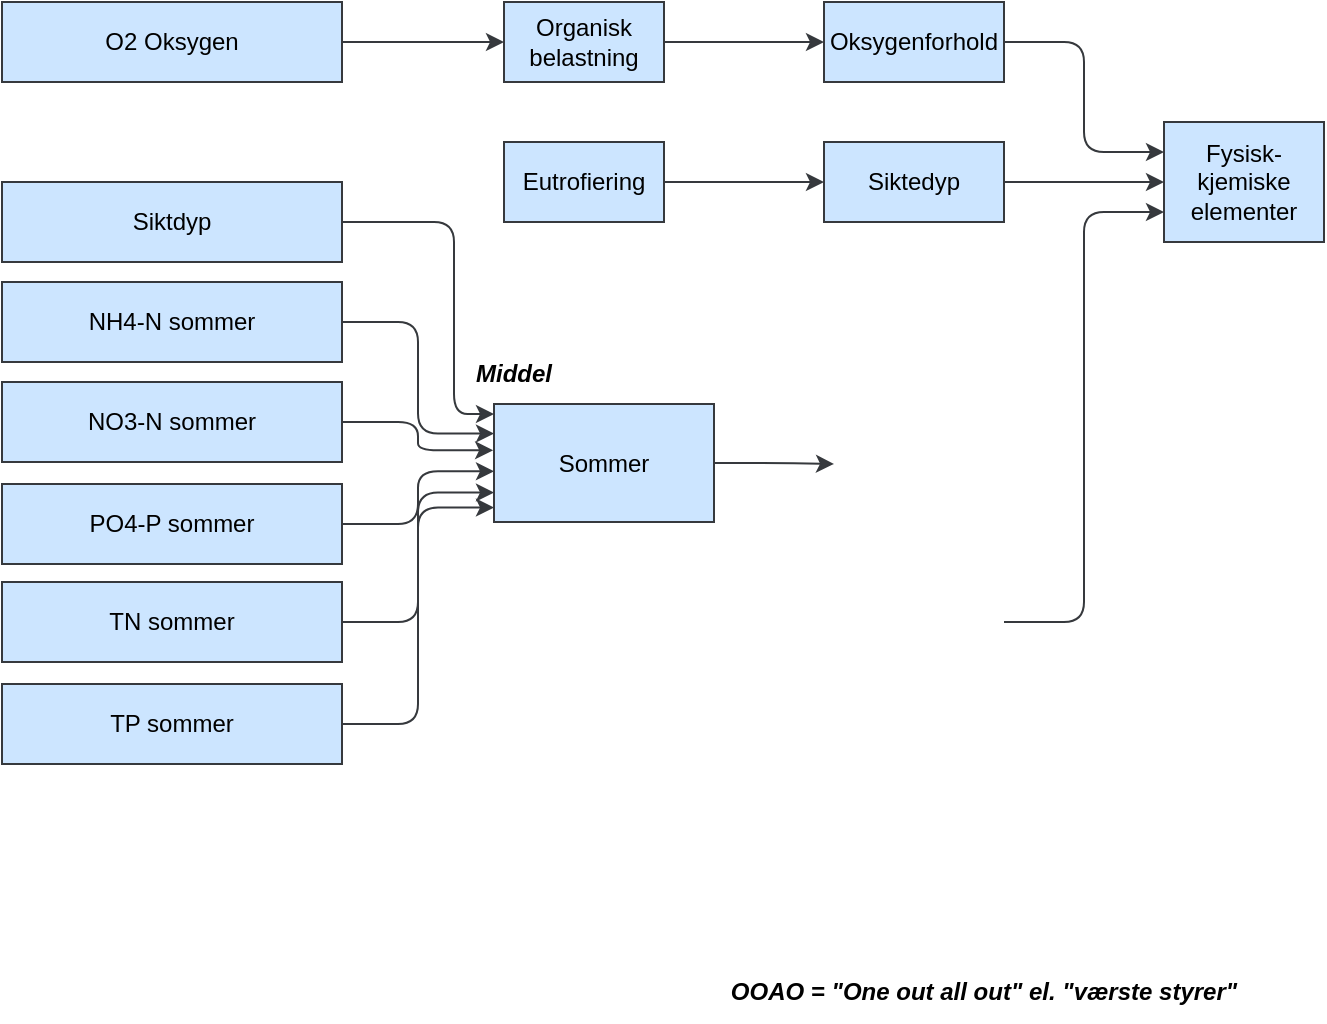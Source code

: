 <mxfile version="28.2.5">
  <diagram name="Page-1" id="hKgmJlj2i8ptv6tC-m2v">
    <mxGraphModel dx="1188" dy="743" grid="1" gridSize="10" guides="1" tooltips="1" connect="1" arrows="1" fold="1" page="1" pageScale="1" pageWidth="827" pageHeight="1169" background="light-dark(#FFFFFF,#FFFFFF)" math="0" shadow="0" adaptiveColors="simple">
      <root>
        <mxCell id="0" />
        <mxCell id="1" parent="0" />
        <mxCell id="y_GRqJ1ZzVfy5zHWJSPP-23" value="Oksygenforhold" style="whiteSpace=wrap;html=1;labelBackgroundColor=none;fillColor=#cce5ff;strokeColor=#36393d;fontColor=#000000;" parent="1" vertex="1">
          <mxGeometry x="445" y="99" width="90" height="40" as="geometry" />
        </mxCell>
        <mxCell id="y_GRqJ1ZzVfy5zHWJSPP-24" value="" style="edgeStyle=elbowEdgeStyle;elbow=horizontal;html=1;rounded=1;curved=0;sourcePerimeterSpacing=0;targetPerimeterSpacing=0;startSize=6;endSize=6;entryX=0;entryY=0.25;entryDx=0;entryDy=0;labelBackgroundColor=none;fontColor=#000000;fillColor=#cce5ff;strokeColor=#36393d;" parent="1" source="y_GRqJ1ZzVfy5zHWJSPP-23" target="y_GRqJ1ZzVfy5zHWJSPP-25" edge="1">
          <mxGeometry relative="1" as="geometry" />
        </mxCell>
        <mxCell id="y_GRqJ1ZzVfy5zHWJSPP-25" value="Fysisk-kjemiske elementer" style="whiteSpace=wrap;html=1;labelBackgroundColor=none;fillColor=#cce5ff;strokeColor=#36393d;fontColor=#000000;" parent="1" vertex="1">
          <mxGeometry x="615" y="159" width="80" height="60" as="geometry" />
        </mxCell>
        <mxCell id="y_GRqJ1ZzVfy5zHWJSPP-26" value="Siktedyp" style="whiteSpace=wrap;html=1;labelBackgroundColor=none;fillColor=#cce5ff;strokeColor=#36393d;fontColor=#000000;" parent="1" vertex="1">
          <mxGeometry x="445" y="169" width="90" height="40" as="geometry" />
        </mxCell>
        <mxCell id="y_GRqJ1ZzVfy5zHWJSPP-27" value="" style="edgeStyle=elbowEdgeStyle;elbow=horizontal;html=1;rounded=1;curved=0;sourcePerimeterSpacing=0;targetPerimeterSpacing=0;startSize=6;endSize=6;entryX=0;entryY=0.5;entryDx=0;entryDy=0;labelBackgroundColor=none;fontColor=#000000;fillColor=#cce5ff;strokeColor=#36393d;" parent="1" source="y_GRqJ1ZzVfy5zHWJSPP-26" target="y_GRqJ1ZzVfy5zHWJSPP-25" edge="1">
          <mxGeometry relative="1" as="geometry">
            <mxPoint x="645" y="259" as="targetPoint" />
          </mxGeometry>
        </mxCell>
        <mxCell id="y_GRqJ1ZzVfy5zHWJSPP-29" value="" style="edgeStyle=elbowEdgeStyle;elbow=horizontal;html=1;rounded=1;curved=0;sourcePerimeterSpacing=0;targetPerimeterSpacing=0;startSize=6;endSize=6;entryX=0;entryY=0.75;entryDx=0;entryDy=0;labelBackgroundColor=none;fontColor=#000000;fillColor=#cce5ff;strokeColor=#36393d;" parent="1" target="y_GRqJ1ZzVfy5zHWJSPP-25" edge="1">
          <mxGeometry relative="1" as="geometry">
            <mxPoint x="645" y="259" as="targetPoint" />
            <mxPoint x="535" y="409" as="sourcePoint" />
          </mxGeometry>
        </mxCell>
        <mxCell id="y_GRqJ1ZzVfy5zHWJSPP-30" value="Sommer" style="whiteSpace=wrap;html=1;labelBackgroundColor=none;fillColor=#cce5ff;strokeColor=#36393d;fontColor=#000000;" parent="1" vertex="1">
          <mxGeometry x="280" y="300" width="110" height="59" as="geometry" />
        </mxCell>
        <mxCell id="y_GRqJ1ZzVfy5zHWJSPP-31" value="" style="edgeStyle=elbowEdgeStyle;elbow=horizontal;html=1;rounded=1;curved=0;sourcePerimeterSpacing=0;targetPerimeterSpacing=0;startSize=6;endSize=6;labelBackgroundColor=none;fontColor=#000000;fillColor=#cce5ff;strokeColor=#36393d;" parent="1" source="y_GRqJ1ZzVfy5zHWJSPP-30" edge="1">
          <mxGeometry relative="1" as="geometry">
            <mxPoint x="450" y="330" as="targetPoint" />
          </mxGeometry>
        </mxCell>
        <mxCell id="y_GRqJ1ZzVfy5zHWJSPP-32" value="NH4-N sommer" style="whiteSpace=wrap;html=1;labelBackgroundColor=none;fillColor=#cce5ff;strokeColor=#36393d;fontColor=#000000;" parent="1" vertex="1">
          <mxGeometry x="34" y="239" width="170" height="40" as="geometry" />
        </mxCell>
        <mxCell id="y_GRqJ1ZzVfy5zHWJSPP-33" value="" style="edgeStyle=elbowEdgeStyle;elbow=horizontal;html=1;rounded=1;curved=0;sourcePerimeterSpacing=0;targetPerimeterSpacing=0;startSize=6;endSize=6;labelBackgroundColor=none;fontColor=#000000;fillColor=#cce5ff;strokeColor=#36393d;entryX=0;entryY=0.25;entryDx=0;entryDy=0;" parent="1" source="y_GRqJ1ZzVfy5zHWJSPP-32" target="y_GRqJ1ZzVfy5zHWJSPP-30" edge="1">
          <mxGeometry relative="1" as="geometry">
            <mxPoint x="250" y="280" as="targetPoint" />
          </mxGeometry>
        </mxCell>
        <mxCell id="y_GRqJ1ZzVfy5zHWJSPP-34" value="Eutrofiering" style="whiteSpace=wrap;html=1;labelBackgroundColor=none;fillColor=#cce5ff;strokeColor=#36393d;fontColor=#000000;" parent="1" vertex="1">
          <mxGeometry x="285" y="169" width="80" height="40" as="geometry" />
        </mxCell>
        <mxCell id="y_GRqJ1ZzVfy5zHWJSPP-35" value="" style="edgeStyle=elbowEdgeStyle;elbow=horizontal;html=1;rounded=1;curved=0;sourcePerimeterSpacing=0;targetPerimeterSpacing=0;startSize=6;endSize=6;entryX=0;entryY=0.5;entryDx=0;entryDy=0;labelBackgroundColor=none;fontColor=#000000;fillColor=#cce5ff;strokeColor=#36393d;" parent="1" source="y_GRqJ1ZzVfy5zHWJSPP-34" target="y_GRqJ1ZzVfy5zHWJSPP-26" edge="1">
          <mxGeometry relative="1" as="geometry">
            <mxPoint x="405" y="139" as="targetPoint" />
          </mxGeometry>
        </mxCell>
        <mxCell id="y_GRqJ1ZzVfy5zHWJSPP-36" value="Siktdyp" style="whiteSpace=wrap;html=1;labelBackgroundColor=none;fillColor=#cce5ff;strokeColor=#36393d;fontColor=#000000;" parent="1" vertex="1">
          <mxGeometry x="34" y="189" width="170" height="40" as="geometry" />
        </mxCell>
        <mxCell id="y_GRqJ1ZzVfy5zHWJSPP-37" value="" style="edgeStyle=elbowEdgeStyle;elbow=horizontal;html=1;rounded=1;curved=0;sourcePerimeterSpacing=0;targetPerimeterSpacing=0;startSize=6;endSize=6;entryX=0;entryY=0.085;entryDx=0;entryDy=0;labelBackgroundColor=none;fontColor=#000000;fillColor=#cce5ff;strokeColor=#36393d;entryPerimeter=0;" parent="1" source="y_GRqJ1ZzVfy5zHWJSPP-36" target="y_GRqJ1ZzVfy5zHWJSPP-30" edge="1">
          <mxGeometry relative="1" as="geometry">
            <mxPoint x="245" y="249" as="targetPoint" />
            <Array as="points">
              <mxPoint x="260" y="250" />
            </Array>
          </mxGeometry>
        </mxCell>
        <mxCell id="y_GRqJ1ZzVfy5zHWJSPP-38" value="Organisk belastning" style="whiteSpace=wrap;html=1;labelBackgroundColor=none;fillColor=#cce5ff;strokeColor=#36393d;fontColor=#000000;" parent="1" vertex="1">
          <mxGeometry x="285" y="99" width="80" height="40" as="geometry" />
        </mxCell>
        <mxCell id="y_GRqJ1ZzVfy5zHWJSPP-39" value="" style="edgeStyle=elbowEdgeStyle;elbow=horizontal;html=1;rounded=1;curved=0;sourcePerimeterSpacing=0;targetPerimeterSpacing=0;startSize=6;endSize=6;entryX=0;entryY=0.5;entryDx=0;entryDy=0;labelBackgroundColor=none;fontColor=#000000;fillColor=#cce5ff;strokeColor=#36393d;" parent="1" source="y_GRqJ1ZzVfy5zHWJSPP-38" target="y_GRqJ1ZzVfy5zHWJSPP-23" edge="1">
          <mxGeometry relative="1" as="geometry">
            <mxPoint x="435" y="59" as="targetPoint" />
          </mxGeometry>
        </mxCell>
        <mxCell id="y_GRqJ1ZzVfy5zHWJSPP-40" value="O2 Oksygen" style="whiteSpace=wrap;html=1;labelBackgroundColor=none;fillColor=#cce5ff;strokeColor=#36393d;fontColor=#000000;" parent="1" vertex="1">
          <mxGeometry x="34" y="99" width="170" height="40" as="geometry" />
        </mxCell>
        <mxCell id="y_GRqJ1ZzVfy5zHWJSPP-41" value="" style="edgeStyle=elbowEdgeStyle;elbow=horizontal;html=1;rounded=1;curved=0;sourcePerimeterSpacing=0;targetPerimeterSpacing=0;startSize=6;endSize=6;entryX=0;entryY=0.5;entryDx=0;entryDy=0;labelBackgroundColor=none;fontColor=#000000;fillColor=#cce5ff;strokeColor=#36393d;" parent="1" source="y_GRqJ1ZzVfy5zHWJSPP-40" target="y_GRqJ1ZzVfy5zHWJSPP-38" edge="1">
          <mxGeometry relative="1" as="geometry">
            <mxPoint x="245" y="179" as="targetPoint" />
          </mxGeometry>
        </mxCell>
        <mxCell id="y_GRqJ1ZzVfy5zHWJSPP-42" value="NO3-N sommer" style="whiteSpace=wrap;html=1;labelBackgroundColor=none;fillColor=#cce5ff;strokeColor=#36393d;fontColor=#000000;" parent="1" vertex="1">
          <mxGeometry x="34" y="289" width="170" height="40" as="geometry" />
        </mxCell>
        <mxCell id="y_GRqJ1ZzVfy5zHWJSPP-43" value="" style="edgeStyle=elbowEdgeStyle;elbow=horizontal;html=1;rounded=1;curved=0;sourcePerimeterSpacing=0;targetPerimeterSpacing=0;startSize=6;endSize=6;entryX=-0.004;entryY=0.392;entryDx=0;entryDy=0;labelBackgroundColor=none;fontColor=#000000;fillColor=#cce5ff;strokeColor=#36393d;entryPerimeter=0;" parent="1" source="y_GRqJ1ZzVfy5zHWJSPP-42" target="y_GRqJ1ZzVfy5zHWJSPP-30" edge="1">
          <mxGeometry relative="1" as="geometry">
            <mxPoint x="325" y="309" as="targetPoint" />
          </mxGeometry>
        </mxCell>
        <mxCell id="y_GRqJ1ZzVfy5zHWJSPP-59" value="Middel" style="text;html=1;align=center;verticalAlign=middle;whiteSpace=wrap;rounded=0;fontColor=#000000;fontStyle=3" parent="1" vertex="1">
          <mxGeometry x="260" y="270" width="60" height="30" as="geometry" />
        </mxCell>
        <mxCell id="y_GRqJ1ZzVfy5zHWJSPP-63" value="OOAO = &quot;One out all out&quot; el. &quot;værste styrer&quot;" style="text;html=1;align=center;verticalAlign=middle;whiteSpace=wrap;rounded=0;fontColor=#000000;fontStyle=3" parent="1" vertex="1">
          <mxGeometry x="375" y="579" width="300" height="30" as="geometry" />
        </mxCell>
        <mxCell id="2X02libbnEGjVLq_vz0E-2" value="" style="edgeStyle=elbowEdgeStyle;elbow=horizontal;html=1;rounded=1;curved=0;sourcePerimeterSpacing=0;targetPerimeterSpacing=0;startSize=6;endSize=6;entryX=0;entryY=0.57;entryDx=0;entryDy=0;labelBackgroundColor=none;fontColor=#000000;fillColor=#cce5ff;strokeColor=#36393d;entryPerimeter=0;" edge="1" parent="1" target="y_GRqJ1ZzVfy5zHWJSPP-30">
          <mxGeometry relative="1" as="geometry">
            <mxPoint x="285" y="360" as="targetPoint" />
            <mxPoint x="204.0" y="360" as="sourcePoint" />
          </mxGeometry>
        </mxCell>
        <mxCell id="2X02libbnEGjVLq_vz0E-5" value="PO4-P sommer" style="whiteSpace=wrap;html=1;labelBackgroundColor=none;fillColor=#cce5ff;strokeColor=#36393d;fontColor=#000000;" vertex="1" parent="1">
          <mxGeometry x="34" y="340" width="170" height="40" as="geometry" />
        </mxCell>
        <mxCell id="2X02libbnEGjVLq_vz0E-7" value="TN sommer" style="whiteSpace=wrap;html=1;labelBackgroundColor=none;fillColor=#cce5ff;strokeColor=#36393d;fontColor=#000000;" vertex="1" parent="1">
          <mxGeometry x="34" y="389" width="170" height="40" as="geometry" />
        </mxCell>
        <mxCell id="2X02libbnEGjVLq_vz0E-8" value="" style="edgeStyle=elbowEdgeStyle;elbow=horizontal;html=1;rounded=1;curved=0;sourcePerimeterSpacing=0;targetPerimeterSpacing=0;startSize=6;endSize=6;entryX=0;entryY=0.75;entryDx=0;entryDy=0;labelBackgroundColor=none;fontColor=#000000;fillColor=#cce5ff;strokeColor=#36393d;" edge="1" parent="1" target="y_GRqJ1ZzVfy5zHWJSPP-30">
          <mxGeometry relative="1" as="geometry">
            <mxPoint x="285" y="400" as="targetPoint" />
            <mxPoint x="204" y="409" as="sourcePoint" />
          </mxGeometry>
        </mxCell>
        <mxCell id="2X02libbnEGjVLq_vz0E-10" value="TP sommer" style="whiteSpace=wrap;html=1;labelBackgroundColor=none;fillColor=#cce5ff;strokeColor=#36393d;fontColor=#000000;" vertex="1" parent="1">
          <mxGeometry x="34" y="440" width="170" height="40" as="geometry" />
        </mxCell>
        <mxCell id="2X02libbnEGjVLq_vz0E-11" value="" style="edgeStyle=elbowEdgeStyle;elbow=horizontal;html=1;rounded=1;curved=0;sourcePerimeterSpacing=0;targetPerimeterSpacing=0;startSize=6;endSize=6;entryX=0;entryY=0.877;entryDx=0;entryDy=0;labelBackgroundColor=none;fontColor=#000000;fillColor=#cce5ff;strokeColor=#36393d;entryPerimeter=0;" edge="1" parent="1" source="2X02libbnEGjVLq_vz0E-10" target="y_GRqJ1ZzVfy5zHWJSPP-30">
          <mxGeometry relative="1" as="geometry">
            <mxPoint x="285" y="451" as="targetPoint" />
          </mxGeometry>
        </mxCell>
      </root>
    </mxGraphModel>
  </diagram>
</mxfile>
